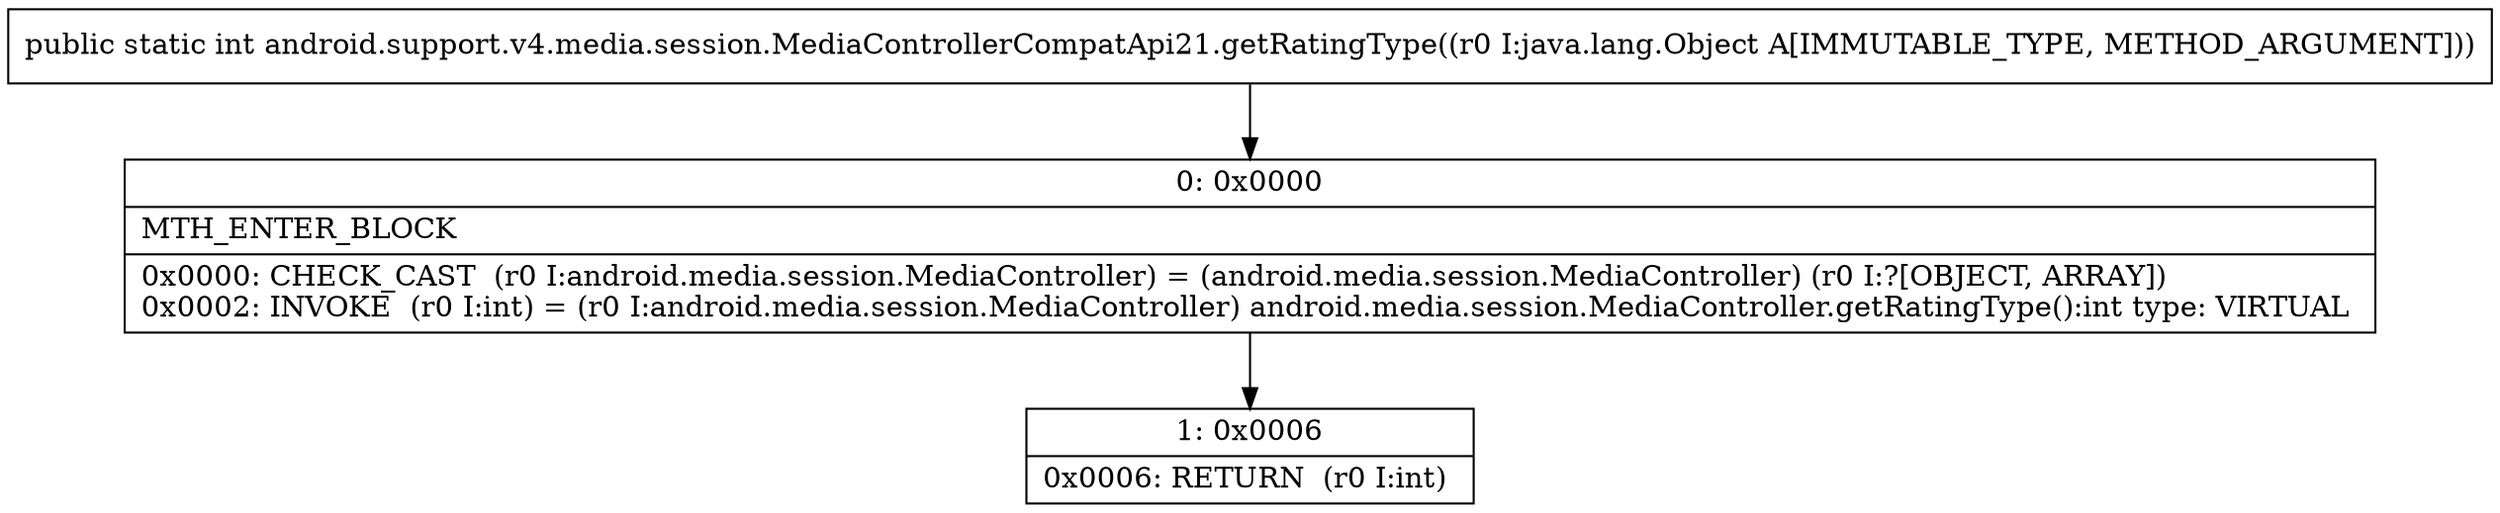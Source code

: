 digraph "CFG forandroid.support.v4.media.session.MediaControllerCompatApi21.getRatingType(Ljava\/lang\/Object;)I" {
Node_0 [shape=record,label="{0\:\ 0x0000|MTH_ENTER_BLOCK\l|0x0000: CHECK_CAST  (r0 I:android.media.session.MediaController) = (android.media.session.MediaController) (r0 I:?[OBJECT, ARRAY]) \l0x0002: INVOKE  (r0 I:int) = (r0 I:android.media.session.MediaController) android.media.session.MediaController.getRatingType():int type: VIRTUAL \l}"];
Node_1 [shape=record,label="{1\:\ 0x0006|0x0006: RETURN  (r0 I:int) \l}"];
MethodNode[shape=record,label="{public static int android.support.v4.media.session.MediaControllerCompatApi21.getRatingType((r0 I:java.lang.Object A[IMMUTABLE_TYPE, METHOD_ARGUMENT])) }"];
MethodNode -> Node_0;
Node_0 -> Node_1;
}

